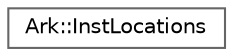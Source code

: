 digraph "Graphical Class Hierarchy"
{
 // INTERACTIVE_SVG=YES
 // LATEX_PDF_SIZE
  bgcolor="transparent";
  edge [fontname=Helvetica,fontsize=10,labelfontname=Helvetica,labelfontsize=10];
  node [fontname=Helvetica,fontsize=10,shape=box,height=0.2,width=0.4];
  rankdir="LR";
  Node0 [id="Node000000",label="Ark::InstLocations",height=0.2,width=0.4,color="grey40", fillcolor="white", style="filled",URL="$d3/df5/structArk_1_1InstLocations.html",tooltip=" "];
}
